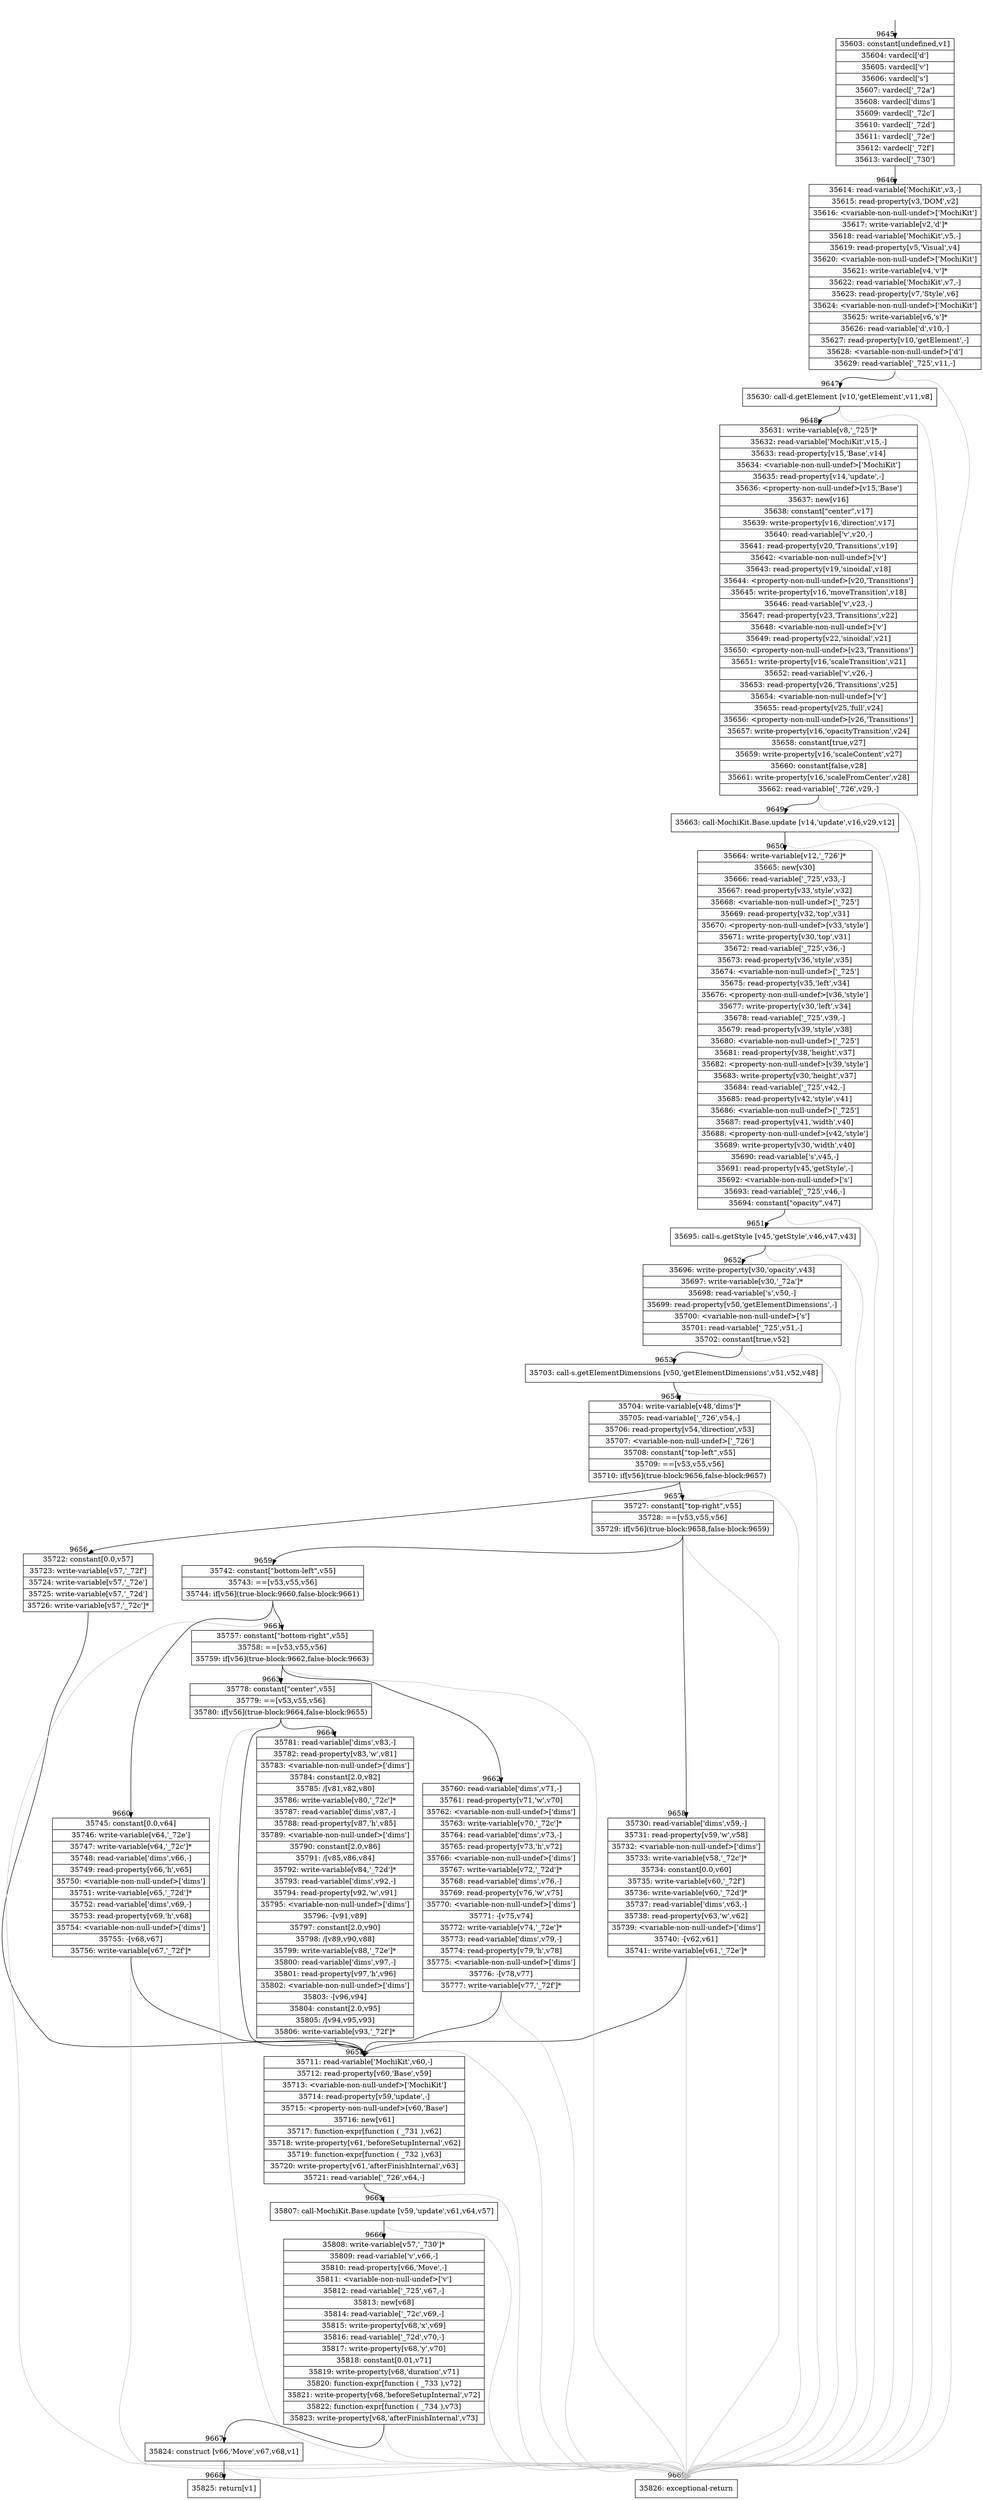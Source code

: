 digraph {
rankdir="TD"
BB_entry670[shape=none,label=""];
BB_entry670 -> BB9645 [tailport=s, headport=n, headlabel="    9645"]
BB9645 [shape=record label="{35603: constant[undefined,v1]|35604: vardecl['d']|35605: vardecl['v']|35606: vardecl['s']|35607: vardecl['_72a']|35608: vardecl['dims']|35609: vardecl['_72c']|35610: vardecl['_72d']|35611: vardecl['_72e']|35612: vardecl['_72f']|35613: vardecl['_730']}" ] 
BB9645 -> BB9646 [tailport=s, headport=n, headlabel="      9646"]
BB9646 [shape=record label="{35614: read-variable['MochiKit',v3,-]|35615: read-property[v3,'DOM',v2]|35616: \<variable-non-null-undef\>['MochiKit']|35617: write-variable[v2,'d']*|35618: read-variable['MochiKit',v5,-]|35619: read-property[v5,'Visual',v4]|35620: \<variable-non-null-undef\>['MochiKit']|35621: write-variable[v4,'v']*|35622: read-variable['MochiKit',v7,-]|35623: read-property[v7,'Style',v6]|35624: \<variable-non-null-undef\>['MochiKit']|35625: write-variable[v6,'s']*|35626: read-variable['d',v10,-]|35627: read-property[v10,'getElement',-]|35628: \<variable-non-null-undef\>['d']|35629: read-variable['_725',v11,-]}" ] 
BB9646 -> BB9647 [tailport=s, headport=n, headlabel="      9647"]
BB9646 -> BB9669 [tailport=s, headport=n, color=gray, headlabel="      9669"]
BB9647 [shape=record label="{35630: call-d.getElement [v10,'getElement',v11,v8]}" ] 
BB9647 -> BB9648 [tailport=s, headport=n, headlabel="      9648"]
BB9647 -> BB9669 [tailport=s, headport=n, color=gray]
BB9648 [shape=record label="{35631: write-variable[v8,'_725']*|35632: read-variable['MochiKit',v15,-]|35633: read-property[v15,'Base',v14]|35634: \<variable-non-null-undef\>['MochiKit']|35635: read-property[v14,'update',-]|35636: \<property-non-null-undef\>[v15,'Base']|35637: new[v16]|35638: constant[\"center\",v17]|35639: write-property[v16,'direction',v17]|35640: read-variable['v',v20,-]|35641: read-property[v20,'Transitions',v19]|35642: \<variable-non-null-undef\>['v']|35643: read-property[v19,'sinoidal',v18]|35644: \<property-non-null-undef\>[v20,'Transitions']|35645: write-property[v16,'moveTransition',v18]|35646: read-variable['v',v23,-]|35647: read-property[v23,'Transitions',v22]|35648: \<variable-non-null-undef\>['v']|35649: read-property[v22,'sinoidal',v21]|35650: \<property-non-null-undef\>[v23,'Transitions']|35651: write-property[v16,'scaleTransition',v21]|35652: read-variable['v',v26,-]|35653: read-property[v26,'Transitions',v25]|35654: \<variable-non-null-undef\>['v']|35655: read-property[v25,'full',v24]|35656: \<property-non-null-undef\>[v26,'Transitions']|35657: write-property[v16,'opacityTransition',v24]|35658: constant[true,v27]|35659: write-property[v16,'scaleContent',v27]|35660: constant[false,v28]|35661: write-property[v16,'scaleFromCenter',v28]|35662: read-variable['_726',v29,-]}" ] 
BB9648 -> BB9649 [tailport=s, headport=n, headlabel="      9649"]
BB9648 -> BB9669 [tailport=s, headport=n, color=gray]
BB9649 [shape=record label="{35663: call-MochiKit.Base.update [v14,'update',v16,v29,v12]}" ] 
BB9649 -> BB9650 [tailport=s, headport=n, headlabel="      9650"]
BB9649 -> BB9669 [tailport=s, headport=n, color=gray]
BB9650 [shape=record label="{35664: write-variable[v12,'_726']*|35665: new[v30]|35666: read-variable['_725',v33,-]|35667: read-property[v33,'style',v32]|35668: \<variable-non-null-undef\>['_725']|35669: read-property[v32,'top',v31]|35670: \<property-non-null-undef\>[v33,'style']|35671: write-property[v30,'top',v31]|35672: read-variable['_725',v36,-]|35673: read-property[v36,'style',v35]|35674: \<variable-non-null-undef\>['_725']|35675: read-property[v35,'left',v34]|35676: \<property-non-null-undef\>[v36,'style']|35677: write-property[v30,'left',v34]|35678: read-variable['_725',v39,-]|35679: read-property[v39,'style',v38]|35680: \<variable-non-null-undef\>['_725']|35681: read-property[v38,'height',v37]|35682: \<property-non-null-undef\>[v39,'style']|35683: write-property[v30,'height',v37]|35684: read-variable['_725',v42,-]|35685: read-property[v42,'style',v41]|35686: \<variable-non-null-undef\>['_725']|35687: read-property[v41,'width',v40]|35688: \<property-non-null-undef\>[v42,'style']|35689: write-property[v30,'width',v40]|35690: read-variable['s',v45,-]|35691: read-property[v45,'getStyle',-]|35692: \<variable-non-null-undef\>['s']|35693: read-variable['_725',v46,-]|35694: constant[\"opacity\",v47]}" ] 
BB9650 -> BB9651 [tailport=s, headport=n, headlabel="      9651"]
BB9650 -> BB9669 [tailport=s, headport=n, color=gray]
BB9651 [shape=record label="{35695: call-s.getStyle [v45,'getStyle',v46,v47,v43]}" ] 
BB9651 -> BB9652 [tailport=s, headport=n, headlabel="      9652"]
BB9651 -> BB9669 [tailport=s, headport=n, color=gray]
BB9652 [shape=record label="{35696: write-property[v30,'opacity',v43]|35697: write-variable[v30,'_72a']*|35698: read-variable['s',v50,-]|35699: read-property[v50,'getElementDimensions',-]|35700: \<variable-non-null-undef\>['s']|35701: read-variable['_725',v51,-]|35702: constant[true,v52]}" ] 
BB9652 -> BB9653 [tailport=s, headport=n, headlabel="      9653"]
BB9652 -> BB9669 [tailport=s, headport=n, color=gray]
BB9653 [shape=record label="{35703: call-s.getElementDimensions [v50,'getElementDimensions',v51,v52,v48]}" ] 
BB9653 -> BB9654 [tailport=s, headport=n, headlabel="      9654"]
BB9653 -> BB9669 [tailport=s, headport=n, color=gray]
BB9654 [shape=record label="{35704: write-variable[v48,'dims']*|35705: read-variable['_726',v54,-]|35706: read-property[v54,'direction',v53]|35707: \<variable-non-null-undef\>['_726']|35708: constant[\"top-left\",v55]|35709: ==[v53,v55,v56]|35710: if[v56](true-block:9656,false-block:9657)}" ] 
BB9654 -> BB9656 [tailport=s, headport=n, headlabel="      9656"]
BB9654 -> BB9657 [tailport=s, headport=n, headlabel="      9657"]
BB9654 -> BB9669 [tailport=s, headport=n, color=gray]
BB9655 [shape=record label="{35711: read-variable['MochiKit',v60,-]|35712: read-property[v60,'Base',v59]|35713: \<variable-non-null-undef\>['MochiKit']|35714: read-property[v59,'update',-]|35715: \<property-non-null-undef\>[v60,'Base']|35716: new[v61]|35717: function-expr[function ( _731 ),v62]|35718: write-property[v61,'beforeSetupInternal',v62]|35719: function-expr[function ( _732 ),v63]|35720: write-property[v61,'afterFinishInternal',v63]|35721: read-variable['_726',v64,-]}" ] 
BB9655 -> BB9665 [tailport=s, headport=n, headlabel="      9665"]
BB9655 -> BB9669 [tailport=s, headport=n, color=gray]
BB9656 [shape=record label="{35722: constant[0.0,v57]|35723: write-variable[v57,'_72f']|35724: write-variable[v57,'_72e']|35725: write-variable[v57,'_72d']|35726: write-variable[v57,'_72c']*}" ] 
BB9656 -> BB9655 [tailport=s, headport=n, headlabel="      9655"]
BB9657 [shape=record label="{35727: constant[\"top-right\",v55]|35728: ==[v53,v55,v56]|35729: if[v56](true-block:9658,false-block:9659)}" ] 
BB9657 -> BB9658 [tailport=s, headport=n, headlabel="      9658"]
BB9657 -> BB9659 [tailport=s, headport=n, headlabel="      9659"]
BB9657 -> BB9669 [tailport=s, headport=n, color=gray]
BB9658 [shape=record label="{35730: read-variable['dims',v59,-]|35731: read-property[v59,'w',v58]|35732: \<variable-non-null-undef\>['dims']|35733: write-variable[v58,'_72c']*|35734: constant[0.0,v60]|35735: write-variable[v60,'_72f']|35736: write-variable[v60,'_72d']*|35737: read-variable['dims',v63,-]|35738: read-property[v63,'w',v62]|35739: \<variable-non-null-undef\>['dims']|35740: -[v62,v61]|35741: write-variable[v61,'_72e']*}" ] 
BB9658 -> BB9655 [tailport=s, headport=n]
BB9658 -> BB9669 [tailport=s, headport=n, color=gray]
BB9659 [shape=record label="{35742: constant[\"bottom-left\",v55]|35743: ==[v53,v55,v56]|35744: if[v56](true-block:9660,false-block:9661)}" ] 
BB9659 -> BB9660 [tailport=s, headport=n, headlabel="      9660"]
BB9659 -> BB9661 [tailport=s, headport=n, headlabel="      9661"]
BB9659 -> BB9669 [tailport=s, headport=n, color=gray]
BB9660 [shape=record label="{35745: constant[0.0,v64]|35746: write-variable[v64,'_72e']|35747: write-variable[v64,'_72c']*|35748: read-variable['dims',v66,-]|35749: read-property[v66,'h',v65]|35750: \<variable-non-null-undef\>['dims']|35751: write-variable[v65,'_72d']*|35752: read-variable['dims',v69,-]|35753: read-property[v69,'h',v68]|35754: \<variable-non-null-undef\>['dims']|35755: -[v68,v67]|35756: write-variable[v67,'_72f']*}" ] 
BB9660 -> BB9655 [tailport=s, headport=n]
BB9660 -> BB9669 [tailport=s, headport=n, color=gray]
BB9661 [shape=record label="{35757: constant[\"bottom-right\",v55]|35758: ==[v53,v55,v56]|35759: if[v56](true-block:9662,false-block:9663)}" ] 
BB9661 -> BB9662 [tailport=s, headport=n, headlabel="      9662"]
BB9661 -> BB9663 [tailport=s, headport=n, headlabel="      9663"]
BB9661 -> BB9669 [tailport=s, headport=n, color=gray]
BB9662 [shape=record label="{35760: read-variable['dims',v71,-]|35761: read-property[v71,'w',v70]|35762: \<variable-non-null-undef\>['dims']|35763: write-variable[v70,'_72c']*|35764: read-variable['dims',v73,-]|35765: read-property[v73,'h',v72]|35766: \<variable-non-null-undef\>['dims']|35767: write-variable[v72,'_72d']*|35768: read-variable['dims',v76,-]|35769: read-property[v76,'w',v75]|35770: \<variable-non-null-undef\>['dims']|35771: -[v75,v74]|35772: write-variable[v74,'_72e']*|35773: read-variable['dims',v79,-]|35774: read-property[v79,'h',v78]|35775: \<variable-non-null-undef\>['dims']|35776: -[v78,v77]|35777: write-variable[v77,'_72f']*}" ] 
BB9662 -> BB9655 [tailport=s, headport=n]
BB9662 -> BB9669 [tailport=s, headport=n, color=gray]
BB9663 [shape=record label="{35778: constant[\"center\",v55]|35779: ==[v53,v55,v56]|35780: if[v56](true-block:9664,false-block:9655)}" ] 
BB9663 -> BB9664 [tailport=s, headport=n, headlabel="      9664"]
BB9663 -> BB9655 [tailport=s, headport=n]
BB9663 -> BB9669 [tailport=s, headport=n, color=gray]
BB9664 [shape=record label="{35781: read-variable['dims',v83,-]|35782: read-property[v83,'w',v81]|35783: \<variable-non-null-undef\>['dims']|35784: constant[2.0,v82]|35785: /[v81,v82,v80]|35786: write-variable[v80,'_72c']*|35787: read-variable['dims',v87,-]|35788: read-property[v87,'h',v85]|35789: \<variable-non-null-undef\>['dims']|35790: constant[2.0,v86]|35791: /[v85,v86,v84]|35792: write-variable[v84,'_72d']*|35793: read-variable['dims',v92,-]|35794: read-property[v92,'w',v91]|35795: \<variable-non-null-undef\>['dims']|35796: -[v91,v89]|35797: constant[2.0,v90]|35798: /[v89,v90,v88]|35799: write-variable[v88,'_72e']*|35800: read-variable['dims',v97,-]|35801: read-property[v97,'h',v96]|35802: \<variable-non-null-undef\>['dims']|35803: -[v96,v94]|35804: constant[2.0,v95]|35805: /[v94,v95,v93]|35806: write-variable[v93,'_72f']*}" ] 
BB9664 -> BB9655 [tailport=s, headport=n]
BB9664 -> BB9669 [tailport=s, headport=n, color=gray]
BB9665 [shape=record label="{35807: call-MochiKit.Base.update [v59,'update',v61,v64,v57]}" ] 
BB9665 -> BB9666 [tailport=s, headport=n, headlabel="      9666"]
BB9665 -> BB9669 [tailport=s, headport=n, color=gray]
BB9666 [shape=record label="{35808: write-variable[v57,'_730']*|35809: read-variable['v',v66,-]|35810: read-property[v66,'Move',-]|35811: \<variable-non-null-undef\>['v']|35812: read-variable['_725',v67,-]|35813: new[v68]|35814: read-variable['_72c',v69,-]|35815: write-property[v68,'x',v69]|35816: read-variable['_72d',v70,-]|35817: write-property[v68,'y',v70]|35818: constant[0.01,v71]|35819: write-property[v68,'duration',v71]|35820: function-expr[function ( _733 ),v72]|35821: write-property[v68,'beforeSetupInternal',v72]|35822: function-expr[function ( _734 ),v73]|35823: write-property[v68,'afterFinishInternal',v73]}" ] 
BB9666 -> BB9667 [tailport=s, headport=n, headlabel="      9667"]
BB9666 -> BB9669 [tailport=s, headport=n, color=gray]
BB9667 [shape=record label="{35824: construct [v66,'Move',v67,v68,v1]}" ] 
BB9667 -> BB9668 [tailport=s, headport=n, headlabel="      9668"]
BB9667 -> BB9669 [tailport=s, headport=n, color=gray]
BB9668 [shape=record label="{35825: return[v1]}" ] 
BB9669 [shape=record label="{35826: exceptional-return}" ] 
//#$~ 6819
}
